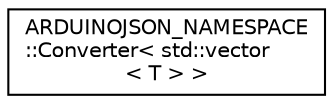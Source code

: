 digraph "Graphical Class Hierarchy"
{
 // LATEX_PDF_SIZE
  edge [fontname="Helvetica",fontsize="10",labelfontname="Helvetica",labelfontsize="10"];
  node [fontname="Helvetica",fontsize="10",shape=record];
  rankdir="LR";
  Node0 [label="ARDUINOJSON_NAMESPACE\l::Converter\< std::vector\l\< T \> \>",height=0.2,width=0.4,color="black", fillcolor="white", style="filled",URL="$structARDUINOJSON__NAMESPACE_1_1Converter_3_01std_1_1vector_3_01T_01_4_01_4.html",tooltip=" "];
}
